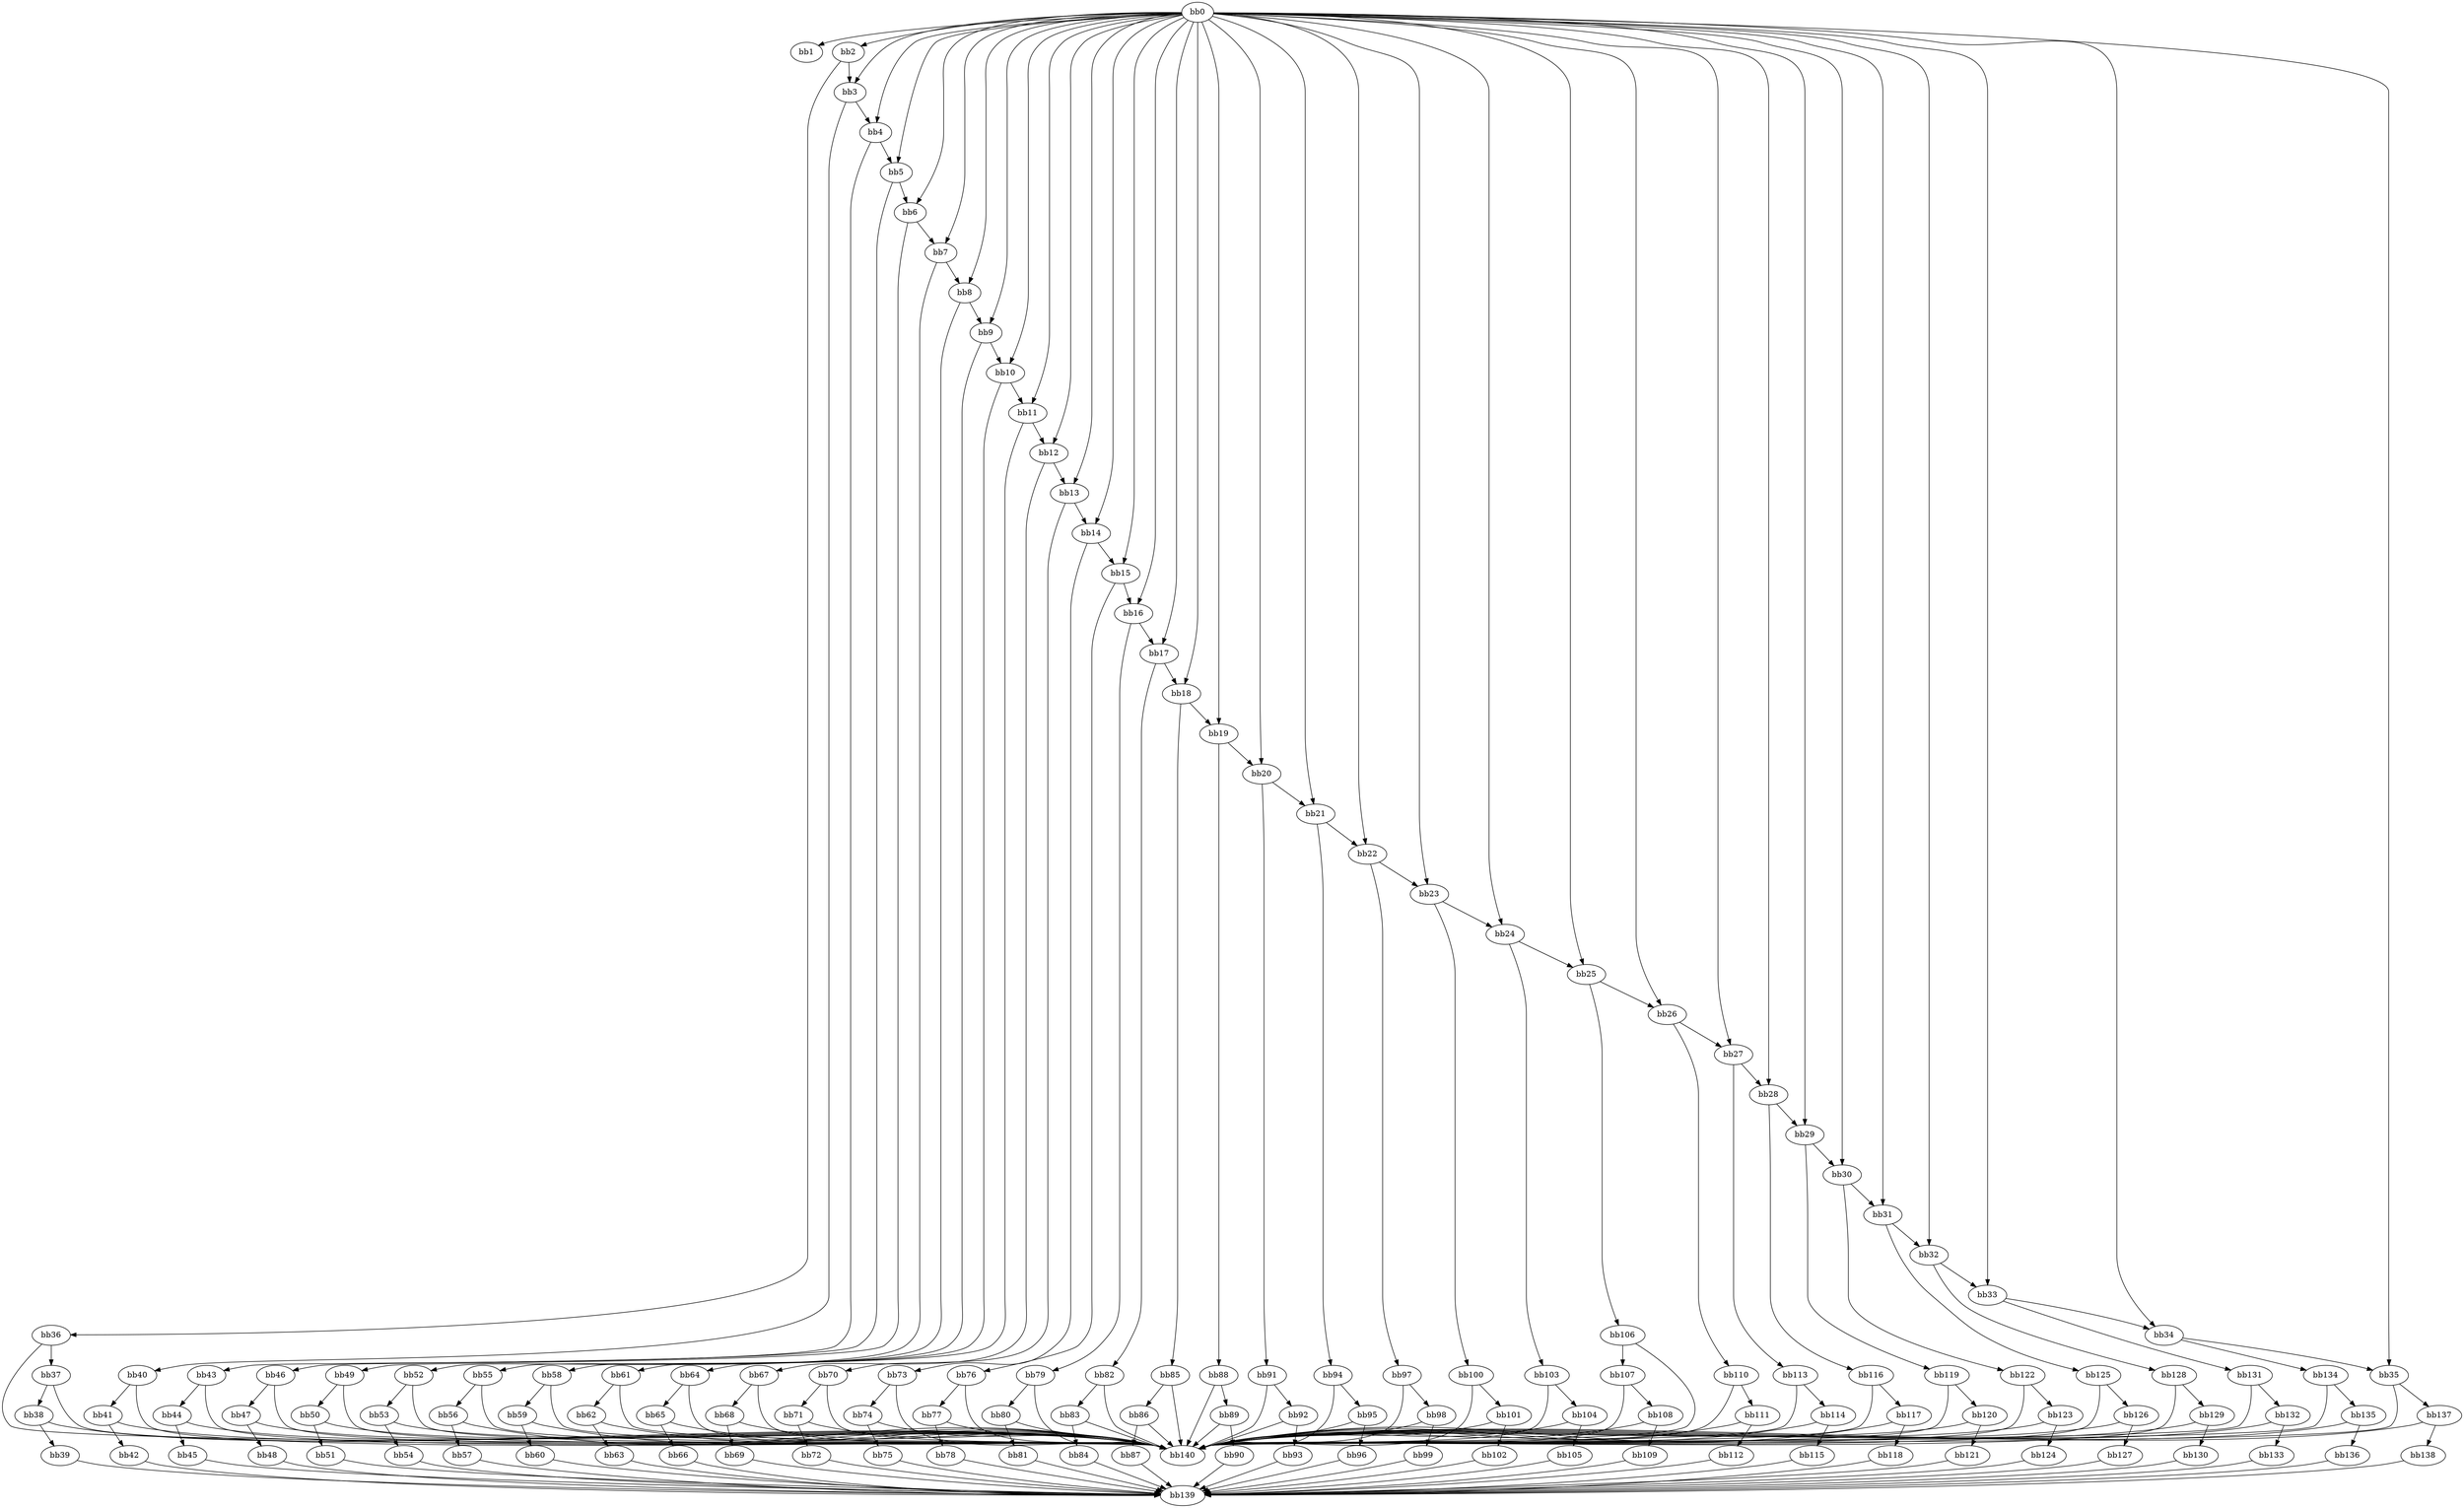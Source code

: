 digraph {
    0 [ label = "bb0\l" ]
    1 [ label = "bb1\l" ]
    2 [ label = "bb2\l" ]
    3 [ label = "bb3\l" ]
    4 [ label = "bb4\l" ]
    5 [ label = "bb5\l" ]
    6 [ label = "bb6\l" ]
    7 [ label = "bb7\l" ]
    8 [ label = "bb8\l" ]
    9 [ label = "bb9\l" ]
    10 [ label = "bb10\l" ]
    11 [ label = "bb11\l" ]
    12 [ label = "bb12\l" ]
    13 [ label = "bb13\l" ]
    14 [ label = "bb14\l" ]
    15 [ label = "bb15\l" ]
    16 [ label = "bb16\l" ]
    17 [ label = "bb17\l" ]
    18 [ label = "bb18\l" ]
    19 [ label = "bb19\l" ]
    20 [ label = "bb20\l" ]
    21 [ label = "bb21\l" ]
    22 [ label = "bb22\l" ]
    23 [ label = "bb23\l" ]
    24 [ label = "bb24\l" ]
    25 [ label = "bb25\l" ]
    26 [ label = "bb26\l" ]
    27 [ label = "bb27\l" ]
    28 [ label = "bb28\l" ]
    29 [ label = "bb29\l" ]
    30 [ label = "bb30\l" ]
    31 [ label = "bb31\l" ]
    32 [ label = "bb32\l" ]
    33 [ label = "bb33\l" ]
    34 [ label = "bb34\l" ]
    35 [ label = "bb35\l" ]
    36 [ label = "bb36\l" ]
    37 [ label = "bb37\l" ]
    38 [ label = "bb38\l" ]
    39 [ label = "bb39\l" ]
    40 [ label = "bb40\l" ]
    41 [ label = "bb41\l" ]
    42 [ label = "bb42\l" ]
    43 [ label = "bb43\l" ]
    44 [ label = "bb44\l" ]
    45 [ label = "bb45\l" ]
    46 [ label = "bb46\l" ]
    47 [ label = "bb47\l" ]
    48 [ label = "bb48\l" ]
    49 [ label = "bb49\l" ]
    50 [ label = "bb50\l" ]
    51 [ label = "bb51\l" ]
    52 [ label = "bb52\l" ]
    53 [ label = "bb53\l" ]
    54 [ label = "bb54\l" ]
    55 [ label = "bb55\l" ]
    56 [ label = "bb56\l" ]
    57 [ label = "bb57\l" ]
    58 [ label = "bb58\l" ]
    59 [ label = "bb59\l" ]
    60 [ label = "bb60\l" ]
    61 [ label = "bb61\l" ]
    62 [ label = "bb62\l" ]
    63 [ label = "bb63\l" ]
    64 [ label = "bb64\l" ]
    65 [ label = "bb65\l" ]
    66 [ label = "bb66\l" ]
    67 [ label = "bb67\l" ]
    68 [ label = "bb68\l" ]
    69 [ label = "bb69\l" ]
    70 [ label = "bb70\l" ]
    71 [ label = "bb71\l" ]
    72 [ label = "bb72\l" ]
    73 [ label = "bb73\l" ]
    74 [ label = "bb74\l" ]
    75 [ label = "bb75\l" ]
    76 [ label = "bb76\l" ]
    77 [ label = "bb77\l" ]
    78 [ label = "bb78\l" ]
    79 [ label = "bb79\l" ]
    80 [ label = "bb80\l" ]
    81 [ label = "bb81\l" ]
    82 [ label = "bb82\l" ]
    83 [ label = "bb83\l" ]
    84 [ label = "bb84\l" ]
    85 [ label = "bb85\l" ]
    86 [ label = "bb86\l" ]
    87 [ label = "bb87\l" ]
    88 [ label = "bb88\l" ]
    89 [ label = "bb89\l" ]
    90 [ label = "bb90\l" ]
    91 [ label = "bb91\l" ]
    92 [ label = "bb92\l" ]
    93 [ label = "bb93\l" ]
    94 [ label = "bb94\l" ]
    95 [ label = "bb95\l" ]
    96 [ label = "bb96\l" ]
    97 [ label = "bb97\l" ]
    98 [ label = "bb98\l" ]
    99 [ label = "bb99\l" ]
    100 [ label = "bb100\l" ]
    101 [ label = "bb101\l" ]
    102 [ label = "bb102\l" ]
    103 [ label = "bb103\l" ]
    104 [ label = "bb104\l" ]
    105 [ label = "bb105\l" ]
    106 [ label = "bb106\l" ]
    107 [ label = "bb107\l" ]
    108 [ label = "bb108\l" ]
    109 [ label = "bb109\l" ]
    110 [ label = "bb110\l" ]
    111 [ label = "bb111\l" ]
    112 [ label = "bb112\l" ]
    113 [ label = "bb113\l" ]
    114 [ label = "bb114\l" ]
    115 [ label = "bb115\l" ]
    116 [ label = "bb116\l" ]
    117 [ label = "bb117\l" ]
    118 [ label = "bb118\l" ]
    119 [ label = "bb119\l" ]
    120 [ label = "bb120\l" ]
    121 [ label = "bb121\l" ]
    122 [ label = "bb122\l" ]
    123 [ label = "bb123\l" ]
    124 [ label = "bb124\l" ]
    125 [ label = "bb125\l" ]
    126 [ label = "bb126\l" ]
    127 [ label = "bb127\l" ]
    128 [ label = "bb128\l" ]
    129 [ label = "bb129\l" ]
    130 [ label = "bb130\l" ]
    131 [ label = "bb131\l" ]
    132 [ label = "bb132\l" ]
    133 [ label = "bb133\l" ]
    134 [ label = "bb134\l" ]
    135 [ label = "bb135\l" ]
    136 [ label = "bb136\l" ]
    137 [ label = "bb137\l" ]
    138 [ label = "bb138\l" ]
    139 [ label = "bb139\l" ]
    140 [ label = "bb140\l" ]
    0 -> 1 [ ]
    0 -> 2 [ ]
    0 -> 3 [ ]
    0 -> 4 [ ]
    0 -> 5 [ ]
    0 -> 6 [ ]
    0 -> 7 [ ]
    0 -> 8 [ ]
    0 -> 9 [ ]
    0 -> 10 [ ]
    0 -> 11 [ ]
    0 -> 12 [ ]
    0 -> 13 [ ]
    0 -> 14 [ ]
    0 -> 15 [ ]
    0 -> 16 [ ]
    0 -> 17 [ ]
    0 -> 18 [ ]
    0 -> 19 [ ]
    0 -> 20 [ ]
    0 -> 21 [ ]
    0 -> 22 [ ]
    0 -> 23 [ ]
    0 -> 24 [ ]
    0 -> 25 [ ]
    0 -> 26 [ ]
    0 -> 27 [ ]
    0 -> 28 [ ]
    0 -> 29 [ ]
    0 -> 30 [ ]
    0 -> 31 [ ]
    0 -> 32 [ ]
    0 -> 33 [ ]
    0 -> 34 [ ]
    0 -> 35 [ ]
    2 -> 3 [ ]
    2 -> 36 [ ]
    3 -> 4 [ ]
    3 -> 40 [ ]
    4 -> 5 [ ]
    4 -> 43 [ ]
    5 -> 6 [ ]
    5 -> 46 [ ]
    6 -> 7 [ ]
    6 -> 49 [ ]
    7 -> 8 [ ]
    7 -> 52 [ ]
    8 -> 9 [ ]
    8 -> 55 [ ]
    9 -> 10 [ ]
    9 -> 58 [ ]
    10 -> 11 [ ]
    10 -> 61 [ ]
    11 -> 12 [ ]
    11 -> 64 [ ]
    12 -> 13 [ ]
    12 -> 67 [ ]
    13 -> 14 [ ]
    13 -> 70 [ ]
    14 -> 15 [ ]
    14 -> 73 [ ]
    15 -> 16 [ ]
    15 -> 76 [ ]
    16 -> 17 [ ]
    16 -> 79 [ ]
    17 -> 18 [ ]
    17 -> 82 [ ]
    18 -> 19 [ ]
    18 -> 85 [ ]
    19 -> 20 [ ]
    19 -> 88 [ ]
    20 -> 21 [ ]
    20 -> 91 [ ]
    21 -> 22 [ ]
    21 -> 94 [ ]
    22 -> 23 [ ]
    22 -> 97 [ ]
    23 -> 24 [ ]
    23 -> 100 [ ]
    24 -> 25 [ ]
    24 -> 103 [ ]
    25 -> 26 [ ]
    25 -> 106 [ ]
    26 -> 27 [ ]
    26 -> 110 [ ]
    27 -> 28 [ ]
    27 -> 113 [ ]
    28 -> 29 [ ]
    28 -> 116 [ ]
    29 -> 30 [ ]
    29 -> 119 [ ]
    30 -> 31 [ ]
    30 -> 122 [ ]
    31 -> 32 [ ]
    31 -> 125 [ ]
    32 -> 33 [ ]
    32 -> 128 [ ]
    33 -> 34 [ ]
    33 -> 131 [ ]
    34 -> 35 [ ]
    34 -> 134 [ ]
    35 -> 137 [ ]
    35 -> 140 [ ]
    36 -> 37 [ ]
    36 -> 140 [ ]
    37 -> 38 [ ]
    37 -> 140 [ ]
    38 -> 39 [ ]
    38 -> 140 [ ]
    39 -> 139 [ ]
    40 -> 41 [ ]
    40 -> 140 [ ]
    41 -> 42 [ ]
    41 -> 140 [ ]
    42 -> 139 [ ]
    43 -> 44 [ ]
    43 -> 140 [ ]
    44 -> 45 [ ]
    44 -> 140 [ ]
    45 -> 139 [ ]
    46 -> 47 [ ]
    46 -> 140 [ ]
    47 -> 48 [ ]
    47 -> 140 [ ]
    48 -> 139 [ ]
    49 -> 50 [ ]
    49 -> 140 [ ]
    50 -> 51 [ ]
    50 -> 140 [ ]
    51 -> 139 [ ]
    52 -> 53 [ ]
    52 -> 140 [ ]
    53 -> 54 [ ]
    53 -> 140 [ ]
    54 -> 139 [ ]
    55 -> 56 [ ]
    55 -> 140 [ ]
    56 -> 57 [ ]
    56 -> 140 [ ]
    57 -> 139 [ ]
    58 -> 59 [ ]
    58 -> 140 [ ]
    59 -> 60 [ ]
    59 -> 140 [ ]
    60 -> 139 [ ]
    61 -> 62 [ ]
    61 -> 140 [ ]
    62 -> 63 [ ]
    62 -> 140 [ ]
    63 -> 139 [ ]
    64 -> 65 [ ]
    64 -> 140 [ ]
    65 -> 66 [ ]
    65 -> 140 [ ]
    66 -> 139 [ ]
    67 -> 68 [ ]
    67 -> 140 [ ]
    68 -> 69 [ ]
    68 -> 140 [ ]
    69 -> 139 [ ]
    70 -> 71 [ ]
    70 -> 140 [ ]
    71 -> 72 [ ]
    71 -> 140 [ ]
    72 -> 139 [ ]
    73 -> 74 [ ]
    73 -> 140 [ ]
    74 -> 75 [ ]
    74 -> 140 [ ]
    75 -> 139 [ ]
    76 -> 77 [ ]
    76 -> 140 [ ]
    77 -> 78 [ ]
    77 -> 140 [ ]
    78 -> 139 [ ]
    79 -> 80 [ ]
    79 -> 140 [ ]
    80 -> 81 [ ]
    80 -> 140 [ ]
    81 -> 139 [ ]
    82 -> 83 [ ]
    82 -> 140 [ ]
    83 -> 84 [ ]
    83 -> 140 [ ]
    84 -> 139 [ ]
    85 -> 86 [ ]
    85 -> 140 [ ]
    86 -> 87 [ ]
    86 -> 140 [ ]
    87 -> 139 [ ]
    88 -> 89 [ ]
    88 -> 140 [ ]
    89 -> 90 [ ]
    89 -> 140 [ ]
    90 -> 139 [ ]
    91 -> 92 [ ]
    91 -> 140 [ ]
    92 -> 93 [ ]
    92 -> 140 [ ]
    93 -> 139 [ ]
    94 -> 95 [ ]
    94 -> 140 [ ]
    95 -> 96 [ ]
    95 -> 140 [ ]
    96 -> 139 [ ]
    97 -> 98 [ ]
    97 -> 140 [ ]
    98 -> 99 [ ]
    98 -> 140 [ ]
    99 -> 139 [ ]
    100 -> 101 [ ]
    100 -> 140 [ ]
    101 -> 102 [ ]
    101 -> 140 [ ]
    102 -> 139 [ ]
    103 -> 104 [ ]
    103 -> 140 [ ]
    104 -> 105 [ ]
    104 -> 140 [ ]
    105 -> 139 [ ]
    106 -> 107 [ ]
    106 -> 140 [ ]
    107 -> 108 [ ]
    107 -> 140 [ ]
    108 -> 109 [ ]
    108 -> 140 [ ]
    109 -> 139 [ ]
    110 -> 111 [ ]
    110 -> 140 [ ]
    111 -> 112 [ ]
    111 -> 140 [ ]
    112 -> 139 [ ]
    113 -> 114 [ ]
    113 -> 140 [ ]
    114 -> 115 [ ]
    114 -> 140 [ ]
    115 -> 139 [ ]
    116 -> 117 [ ]
    116 -> 140 [ ]
    117 -> 118 [ ]
    117 -> 140 [ ]
    118 -> 139 [ ]
    119 -> 120 [ ]
    119 -> 140 [ ]
    120 -> 121 [ ]
    120 -> 140 [ ]
    121 -> 139 [ ]
    122 -> 123 [ ]
    122 -> 140 [ ]
    123 -> 124 [ ]
    123 -> 140 [ ]
    124 -> 139 [ ]
    125 -> 126 [ ]
    125 -> 140 [ ]
    126 -> 127 [ ]
    126 -> 140 [ ]
    127 -> 139 [ ]
    128 -> 129 [ ]
    128 -> 140 [ ]
    129 -> 130 [ ]
    129 -> 140 [ ]
    130 -> 139 [ ]
    131 -> 132 [ ]
    131 -> 140 [ ]
    132 -> 133 [ ]
    132 -> 140 [ ]
    133 -> 139 [ ]
    134 -> 135 [ ]
    134 -> 140 [ ]
    135 -> 136 [ ]
    135 -> 140 [ ]
    136 -> 139 [ ]
    137 -> 138 [ ]
    137 -> 140 [ ]
    138 -> 139 [ ]
}

